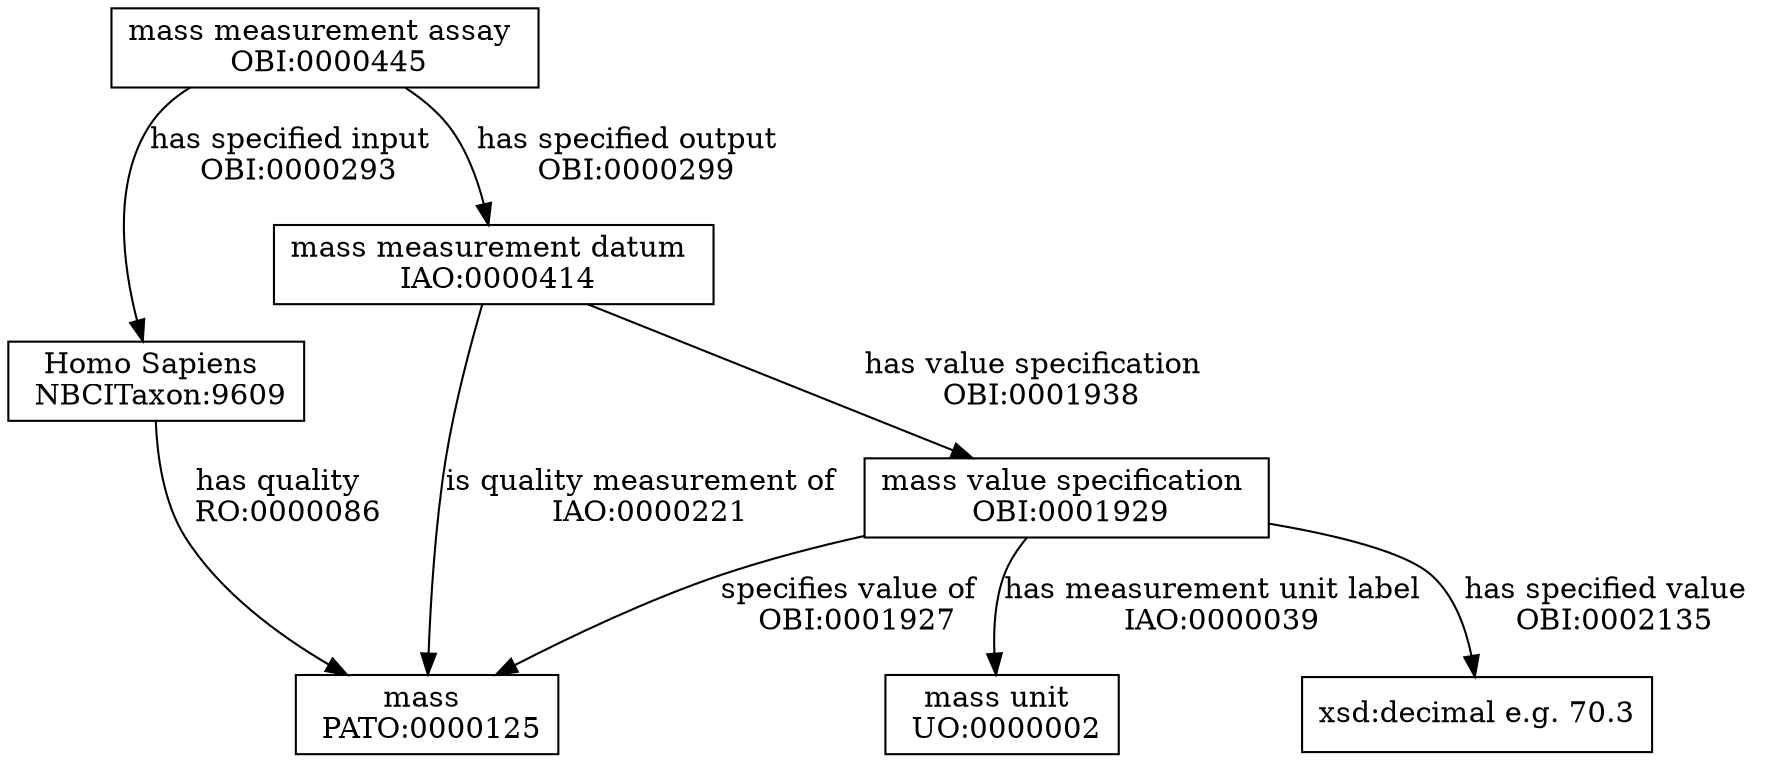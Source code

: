 digraph {
  node [ shape=box ];
  edge [ style=solid ];
  
  "Homo Sapiens \n NBCITaxon:9609" -> "mass \n PATO:0000125" [label="has quality \n RO:0000086"];
  "mass value specification \n OBI:0001929" -> "mass \n PATO:0000125" [label="specifies value of \n OBI:0001927"];
  "mass value specification \n OBI:0001929" -> "mass unit \n UO:0000002" [label="has measurement unit label \n IAO:0000039"];
  "mass value specification \n OBI:0001929" -> "xsd:decimal e.g. 70.3" [label="has specified value \n OBI:0002135"];
  "mass measurement assay \n OBI:0000445" -> "mass measurement datum \n IAO:0000414" [label="has specified output \n OBI:0000299"];
  "mass measurement assay \n OBI:0000445" -> "Homo Sapiens \n NBCITaxon:9609" [label="has specified input \n OBI:0000293"];
  "mass measurement datum \n IAO:0000414"-> "mass \n PATO:0000125" [label="is quality measurement of \n IAO:0000221"];
  "mass measurement datum \n IAO:0000414"-> "mass value specification \n OBI:0001929" [label="has value specification \n OBI:0001938"];

}